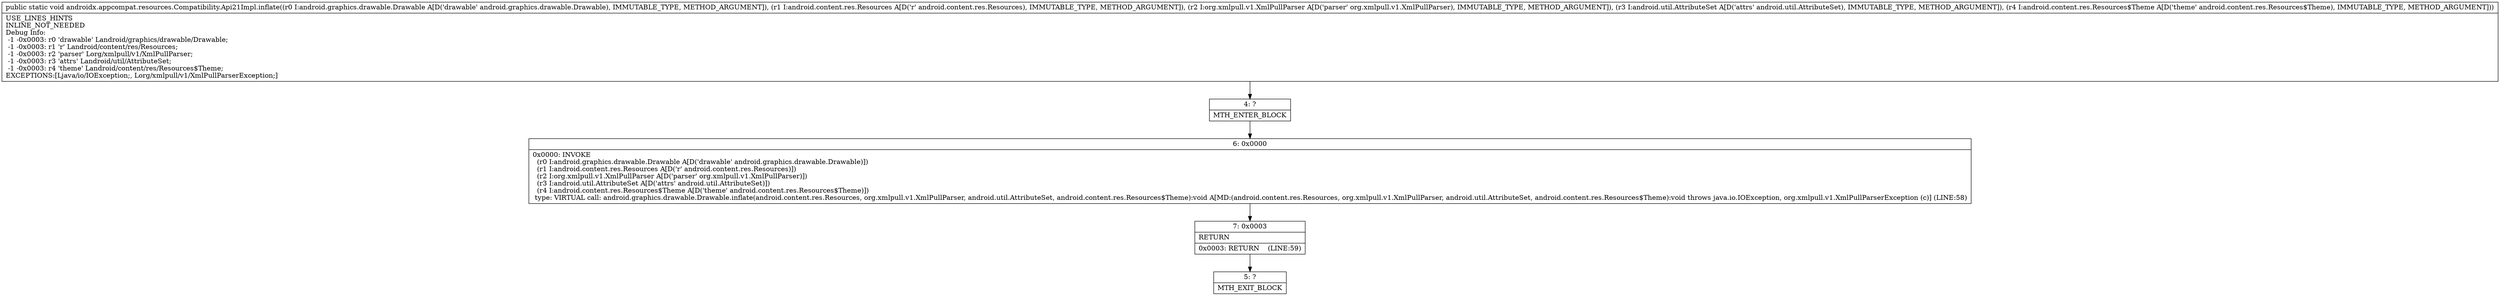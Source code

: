 digraph "CFG forandroidx.appcompat.resources.Compatibility.Api21Impl.inflate(Landroid\/graphics\/drawable\/Drawable;Landroid\/content\/res\/Resources;Lorg\/xmlpull\/v1\/XmlPullParser;Landroid\/util\/AttributeSet;Landroid\/content\/res\/Resources$Theme;)V" {
Node_4 [shape=record,label="{4\:\ ?|MTH_ENTER_BLOCK\l}"];
Node_6 [shape=record,label="{6\:\ 0x0000|0x0000: INVOKE  \l  (r0 I:android.graphics.drawable.Drawable A[D('drawable' android.graphics.drawable.Drawable)])\l  (r1 I:android.content.res.Resources A[D('r' android.content.res.Resources)])\l  (r2 I:org.xmlpull.v1.XmlPullParser A[D('parser' org.xmlpull.v1.XmlPullParser)])\l  (r3 I:android.util.AttributeSet A[D('attrs' android.util.AttributeSet)])\l  (r4 I:android.content.res.Resources$Theme A[D('theme' android.content.res.Resources$Theme)])\l type: VIRTUAL call: android.graphics.drawable.Drawable.inflate(android.content.res.Resources, org.xmlpull.v1.XmlPullParser, android.util.AttributeSet, android.content.res.Resources$Theme):void A[MD:(android.content.res.Resources, org.xmlpull.v1.XmlPullParser, android.util.AttributeSet, android.content.res.Resources$Theme):void throws java.io.IOException, org.xmlpull.v1.XmlPullParserException (c)] (LINE:58)\l}"];
Node_7 [shape=record,label="{7\:\ 0x0003|RETURN\l|0x0003: RETURN    (LINE:59)\l}"];
Node_5 [shape=record,label="{5\:\ ?|MTH_EXIT_BLOCK\l}"];
MethodNode[shape=record,label="{public static void androidx.appcompat.resources.Compatibility.Api21Impl.inflate((r0 I:android.graphics.drawable.Drawable A[D('drawable' android.graphics.drawable.Drawable), IMMUTABLE_TYPE, METHOD_ARGUMENT]), (r1 I:android.content.res.Resources A[D('r' android.content.res.Resources), IMMUTABLE_TYPE, METHOD_ARGUMENT]), (r2 I:org.xmlpull.v1.XmlPullParser A[D('parser' org.xmlpull.v1.XmlPullParser), IMMUTABLE_TYPE, METHOD_ARGUMENT]), (r3 I:android.util.AttributeSet A[D('attrs' android.util.AttributeSet), IMMUTABLE_TYPE, METHOD_ARGUMENT]), (r4 I:android.content.res.Resources$Theme A[D('theme' android.content.res.Resources$Theme), IMMUTABLE_TYPE, METHOD_ARGUMENT]))  | USE_LINES_HINTS\lINLINE_NOT_NEEDED\lDebug Info:\l  \-1 \-0x0003: r0 'drawable' Landroid\/graphics\/drawable\/Drawable;\l  \-1 \-0x0003: r1 'r' Landroid\/content\/res\/Resources;\l  \-1 \-0x0003: r2 'parser' Lorg\/xmlpull\/v1\/XmlPullParser;\l  \-1 \-0x0003: r3 'attrs' Landroid\/util\/AttributeSet;\l  \-1 \-0x0003: r4 'theme' Landroid\/content\/res\/Resources$Theme;\lEXCEPTIONS:[Ljava\/io\/IOException;, Lorg\/xmlpull\/v1\/XmlPullParserException;]\l}"];
MethodNode -> Node_4;Node_4 -> Node_6;
Node_6 -> Node_7;
Node_7 -> Node_5;
}

